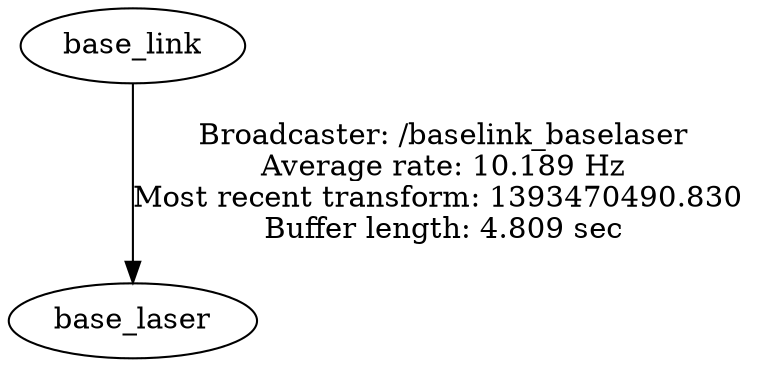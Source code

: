 digraph G {
"base_link" -> "base_laser"[label="Broadcaster: /baselink_baselaser\nAverage rate: 10.189 Hz\nMost recent transform: 1393470490.830 \nBuffer length: 4.809 sec\n"];
}